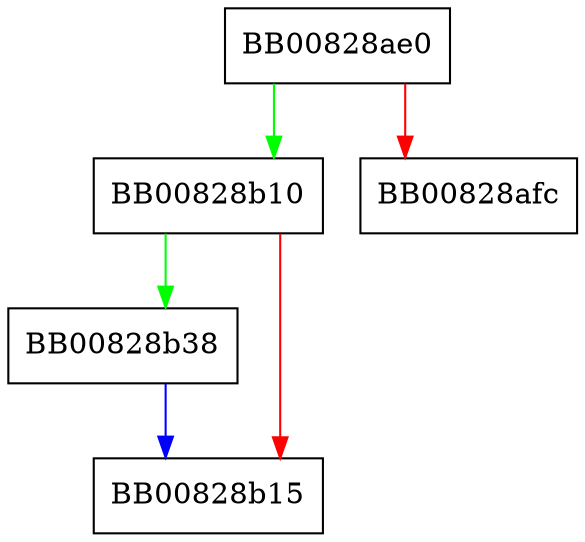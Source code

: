 digraph PKCS7_add_attrib_content_type {
  node [shape="box"];
  graph [splines=ortho];
  BB00828ae0 -> BB00828b10 [color="green"];
  BB00828ae0 -> BB00828afc [color="red"];
  BB00828b10 -> BB00828b38 [color="green"];
  BB00828b10 -> BB00828b15 [color="red"];
  BB00828b38 -> BB00828b15 [color="blue"];
}